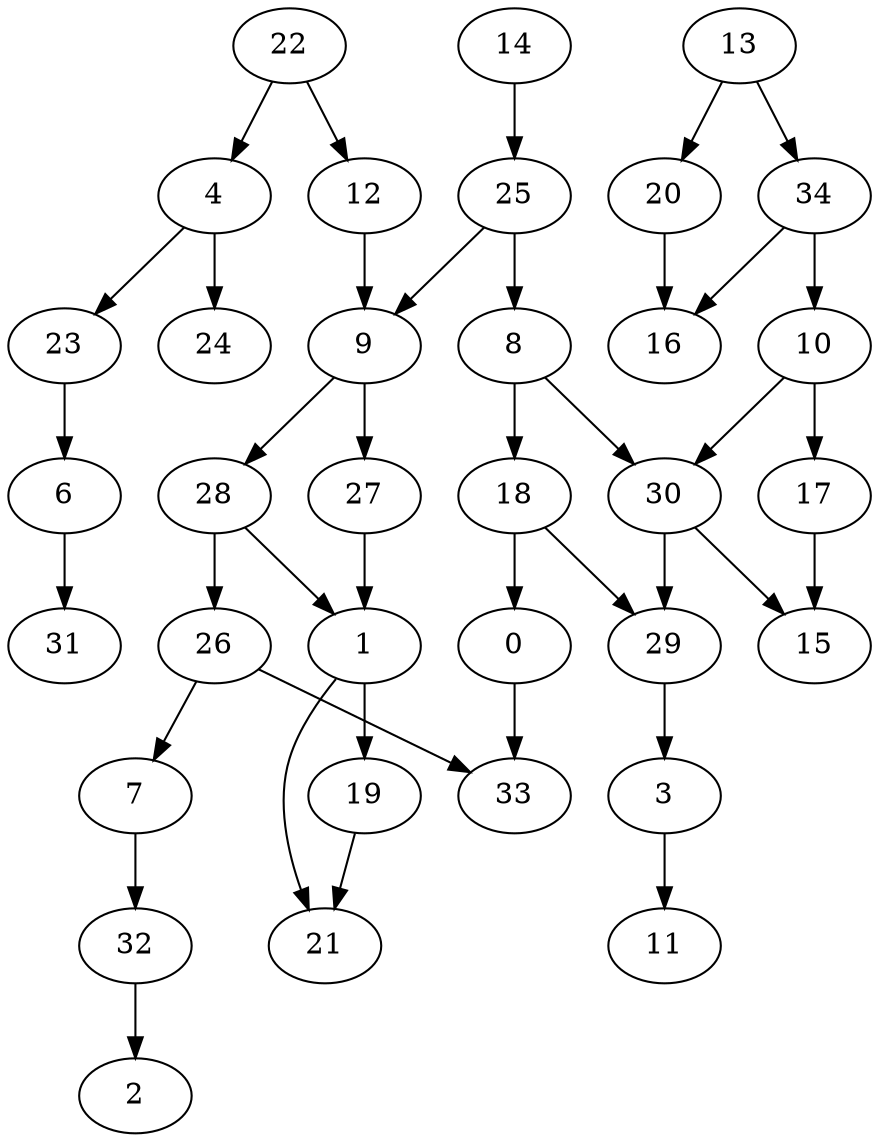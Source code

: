 strict digraph "" {
	0 -> 33;
	1 -> 19;
	1 -> 21;
	19 -> 21;
	3 -> 11;
	4 -> 23;
	4 -> 24;
	23 -> 6;
	6 -> 31;
	13 -> 20;
	13 -> 34;
	20 -> 16;
	34 -> 10;
	34 -> 16;
	14 -> 25;
	25 -> 8;
	25 -> 9;
	22 -> 4;
	22 -> 12;
	12 -> 9;
	7 -> 32;
	32 -> 2;
	8 -> 18;
	8 -> 30;
	18 -> 0;
	18 -> 29;
	30 -> 29;
	30 -> 15;
	29 -> 3;
	9 -> 27;
	9 -> 28;
	27 -> 1;
	28 -> 1;
	28 -> 26;
	26 -> 33;
	26 -> 7;
	10 -> 30;
	10 -> 17;
	17 -> 15;
}

